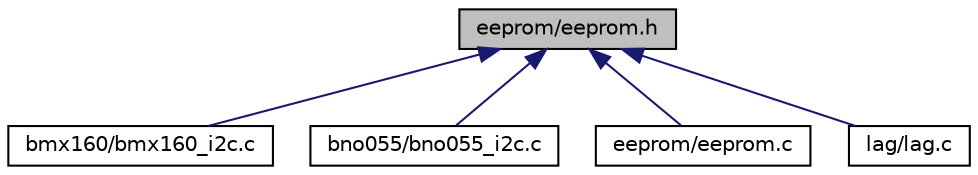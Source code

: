 digraph "eeprom/eeprom.h"
{
  edge [fontname="Helvetica",fontsize="10",labelfontname="Helvetica",labelfontsize="10"];
  node [fontname="Helvetica",fontsize="10",shape=record];
  Node1 [label="eeprom/eeprom.h",height=0.2,width=0.4,color="black", fillcolor="grey75", style="filled", fontcolor="black"];
  Node1 -> Node2 [dir="back",color="midnightblue",fontsize="10",style="solid",fontname="Helvetica"];
  Node2 [label="bmx160/bmx160_i2c.c",height=0.2,width=0.4,color="black", fillcolor="white", style="filled",URL="$bmx160__i2c_8c.html",tooltip="BMX160 Driver funcs. "];
  Node1 -> Node3 [dir="back",color="midnightblue",fontsize="10",style="solid",fontname="Helvetica"];
  Node3 [label="bno055/bno055_i2c.c",height=0.2,width=0.4,color="black", fillcolor="white", style="filled",URL="$bno055__i2c_8c.html",tooltip="BNO055 Driver funcs. "];
  Node1 -> Node4 [dir="back",color="midnightblue",fontsize="10",style="solid",fontname="Helvetica"];
  Node4 [label="eeprom/eeprom.c",height=0.2,width=0.4,color="black", fillcolor="white", style="filled",URL="$eeprom_8c.html",tooltip="EEPROM Driver funcs. "];
  Node1 -> Node5 [dir="back",color="midnightblue",fontsize="10",style="solid",fontname="Helvetica"];
  Node5 [label="lag/lag.c",height=0.2,width=0.4,color="black", fillcolor="white", style="filled",URL="$lag_8c.html",tooltip="Log Driver funcs. "];
}
